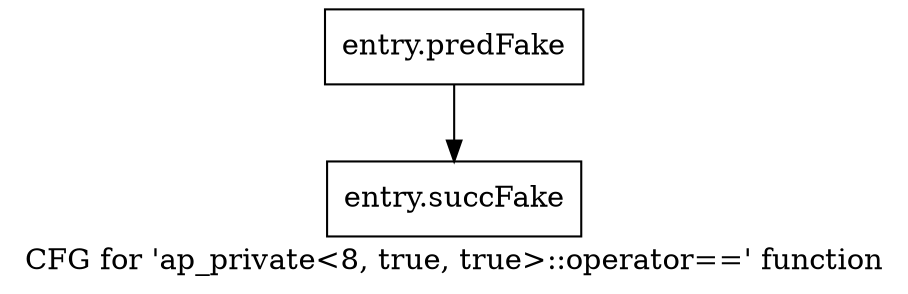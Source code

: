 digraph "CFG for 'ap_private\<8, true, true\>::operator==' function" {
	label="CFG for 'ap_private\<8, true, true\>::operator==' function";

	Node0x3c4ca60 [shape=record,filename="",linenumber="",label="{entry.predFake}"];
	Node0x3c4ca60 -> Node0x3ea0a50[ callList="" memoryops="" filename="/tools/Xilinx/Vitis_HLS/2022.1/include/etc/ap_private.h" execusionnum="9696"];
	Node0x3ea0a50 [shape=record,filename="/tools/Xilinx/Vitis_HLS/2022.1/include/etc/ap_private.h",linenumber="1805",label="{entry.succFake}"];
}

